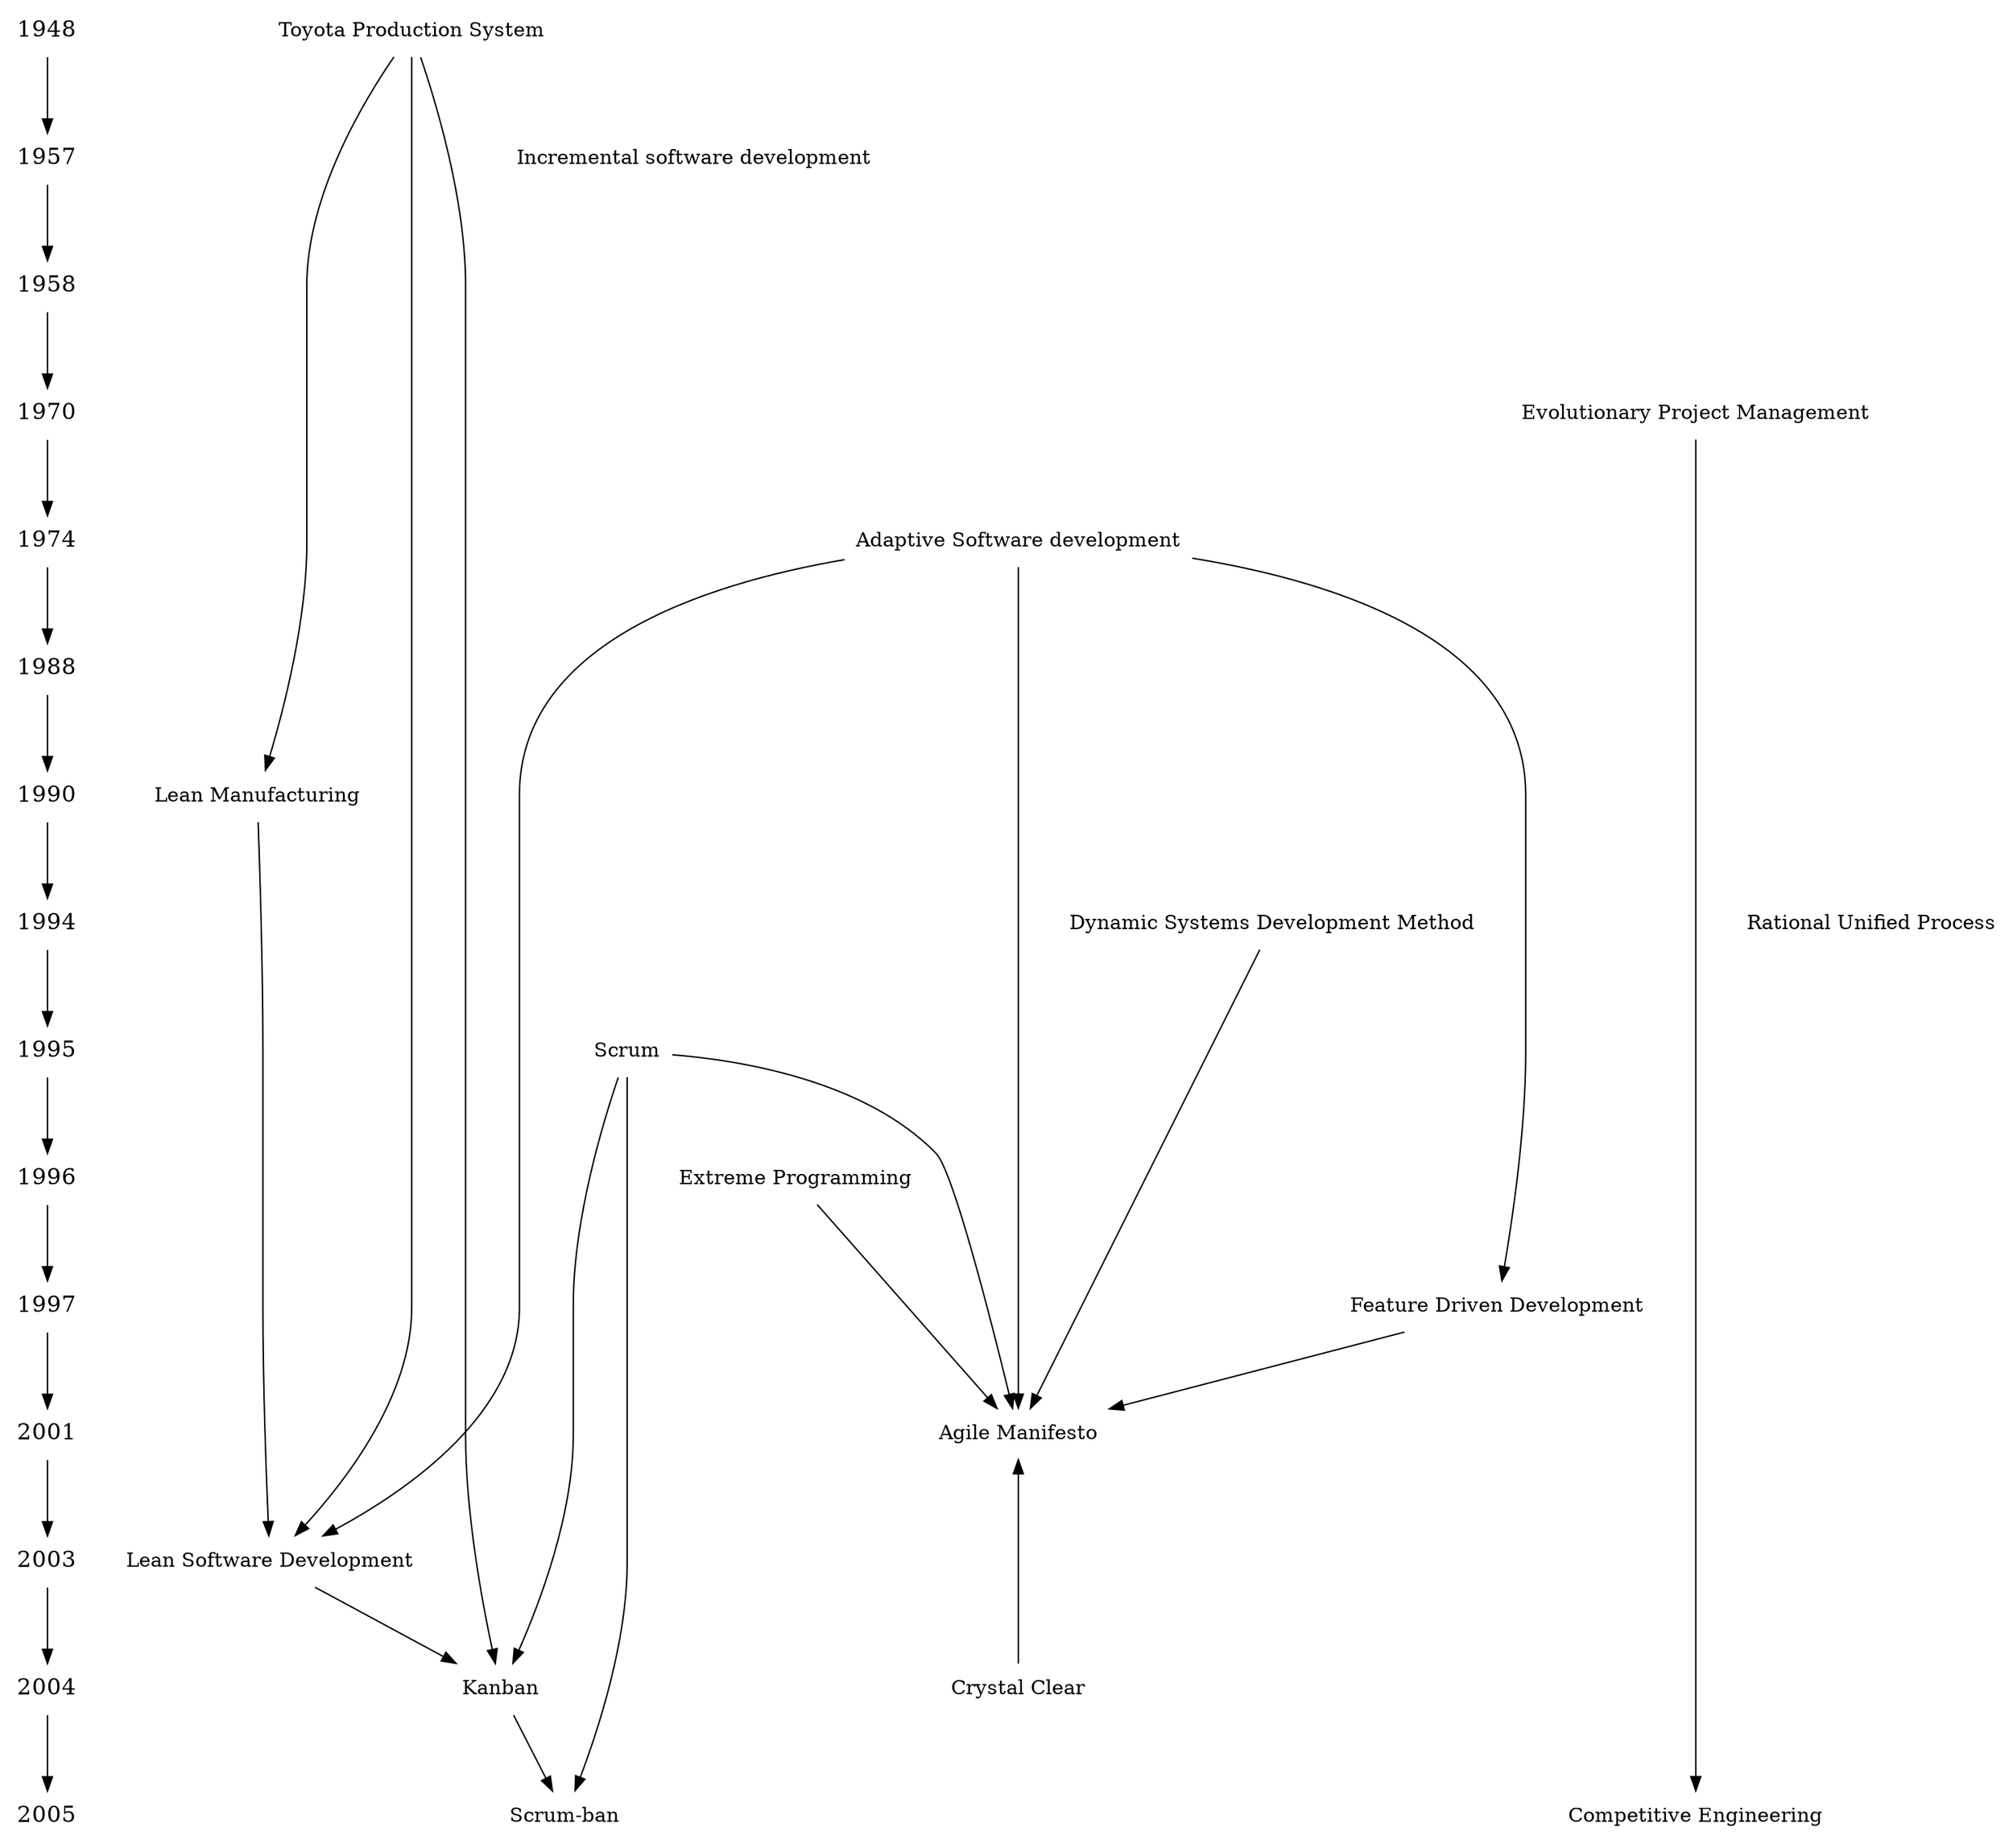 digraph history {
    /* rankdir=LR; */
    ranksep=.75;
    {
        node[shape=plaintext, fontsize=16];
        1948 -> 1957 -> 1958 -> 1970 -> 1974 -> 1988 -> 1990 -> 1994 -> 1995 -> 
        1996 -> 1997 -> 2001 -> 2003 -> 2004 -> 2005
    }
    node [shape=none];
    { rank = same; 1948; TPS; }
    { rank = same; 1957; Inc;}
    { rank = same; 1970; evo; }
    { rank = same; 1974; adapt; }
    { rank = same; 1990; Lean; } 
    { rank = same; 1994; rup; dsdm; }
    { rank = same; 1995; scrum; }
    { rank = same; 1996; xp; }
    { rank = same; 1997; fdd; }
    { rank = same; 2001; am; }
    { rank = same; 2003; leansd; }   
    { rank = same; 2004; kanban; cc; }
    { rank = same; 2005; comp; }
    TPS[label="Toyota Production System"];
    Lean[label="Lean Manufacturing"];
    Inc[label="Incremental software development"];
    adapt[label="Adaptive Software development"];
    evo[label="Evolutionary Project Management"];
    comp[label="Competitive Engineering"];
    rup[label="Rational Unified Process"];
    scrum[label="Scrum"];
    cc[label="Crystal Clear"];
    xp[label="Extreme Programming"];
    fdd[label="Feature Driven Development"];
    dsdm[label="Dynamic Systems Development Method"];
    am[label="Agile Manifesto"];
    kanban[label="Kanban"];
    leansd[label="Lean Software Development"];
    scrumban[label="Scrum-ban"];
    TPS -> Lean -> leansd -> kanban;
    TPS -> leansd;
    TPS -> kanban;
    adapt -> leansd;
    scrum -> kanban;
    adapt -> fdd;
    scrum -> am;
    dsdm -> am;
    xp -> am;
    cc -> am;
    adapt -> am;
    fdd -> am;
    scrum -> scrumban;
    kanban -> scrumban;
    evo -> comp;
}
